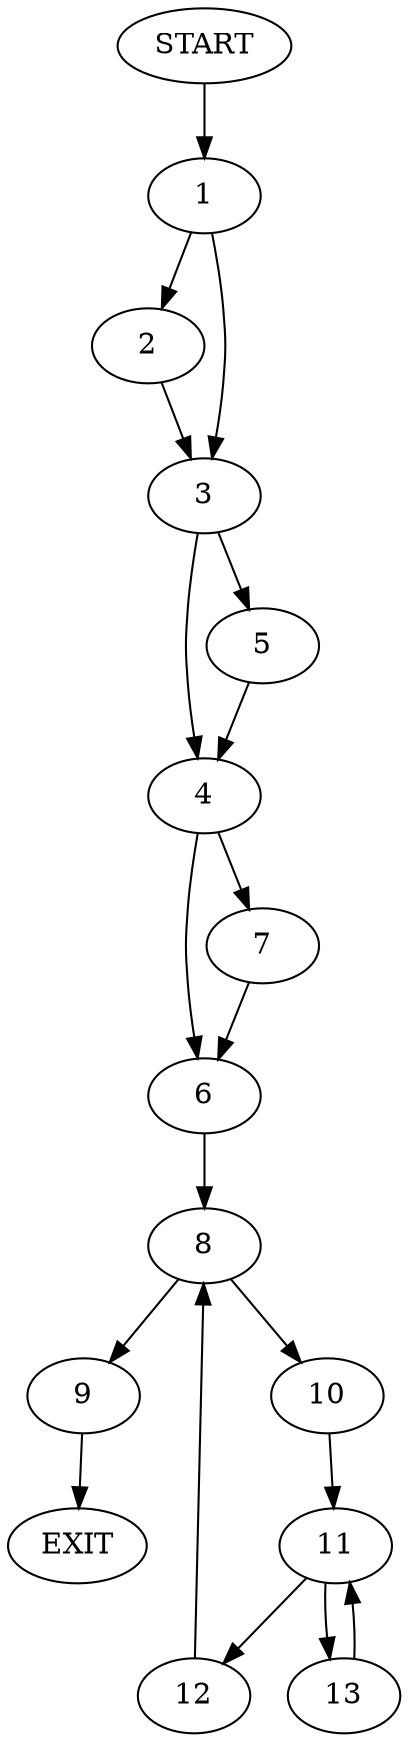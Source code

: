 digraph {
0 [label="START"]
14 [label="EXIT"]
0 -> 1
1 -> 2
1 -> 3
3 -> 4
3 -> 5
2 -> 3
4 -> 6
4 -> 7
5 -> 4
6 -> 8
7 -> 6
8 -> 9
8 -> 10
9 -> 14
10 -> 11
11 -> 12
11 -> 13
13 -> 11
12 -> 8
}
